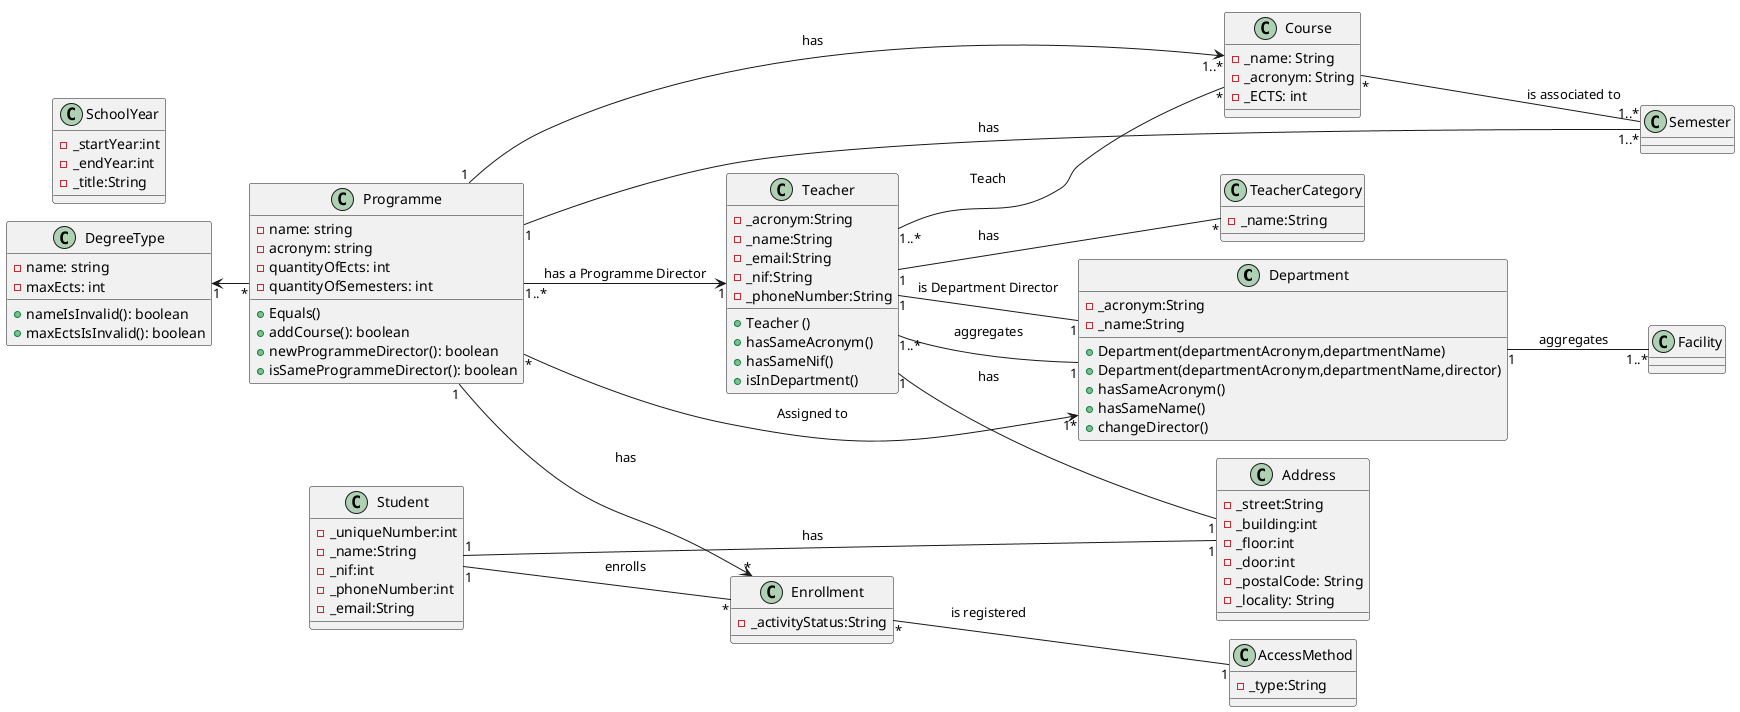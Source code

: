 @startuml
!pragma layout smetana

 left to right direction

class Department {
    -_acronym:String
    -_name:String
    +Department(departmentAcronym,departmentName)
    +Department(departmentAcronym,departmentName,director)
    +hasSameAcronym()
    +hasSameName()
    +changeDirector()
}

class Facility

class TeacherCategory {
    -_name:String
}

class Programme {
     - name: string
     - acronym: string
     - quantityOfEcts: int
     - quantityOfSemesters: int

     + Equals()
     + addCourse(): boolean
     + newProgrammeDirector(): boolean
     + isSameProgrammeDirector(): boolean
 }

class DegreeType {
    - name: string
    - maxEcts: int
    + nameIsInvalid(): boolean
    + maxEctsIsInvalid(): boolean
}

class Teacher {
     -_acronym:String
     -_name:String
     -_email:String
     -_nif:String
     -_phoneNumber:String
     +Teacher ()
     +hasSameAcronym()
     +hasSameNif()
     +isInDepartment()
}


class SchoolYear {
    -_startYear:int
    -_endYear:int
    -_title:String
}

class Enrollment {
    -_activityStatus:String
}

class Student {
    -_uniqueNumber:int
    -_name:String
    -_nif:int
    -_phoneNumber:int
    -_email:String
}

class AccessMethod {
    -_type:String
}

class Address {
     -_street:String
     -_building:int
     -_floor:int
     -_door:int
     -_postalCode: String
     -_locality: String
}

class Course {
    -_name: String
    -_acronym: String
    -_ECTS: int
}

Department "1" -- "1..*" Facility : aggregates
Teacher "1" -- "1" Address: has
Student "1" -- "1" Address: has
Programme "1..*" --> "1" Teacher : has a Programme Director
Teacher "1" -- "*" TeacherCategory: has
Teacher "1..*" -- "*" Course: Teach
Course "*" -- "1..*" Semester: is associated to
Course  "1..*" <-- "1" Programme: has
Programme "1" -- "1..*" Semester: has
Programme "*" --> "1*" Department: Assigned to
DegreeType "1" <-- "*" Programme
Enrollment "*" -- "1" AccessMethod: is registered
Programme "1"  --> "*" Enrollment: has
Student "1" -- "*" Enrollment: enrolls
Teacher "1" -- "1" Department: is Department Director
Teacher "1..*" -- "1" Department: aggregates

@enduml

